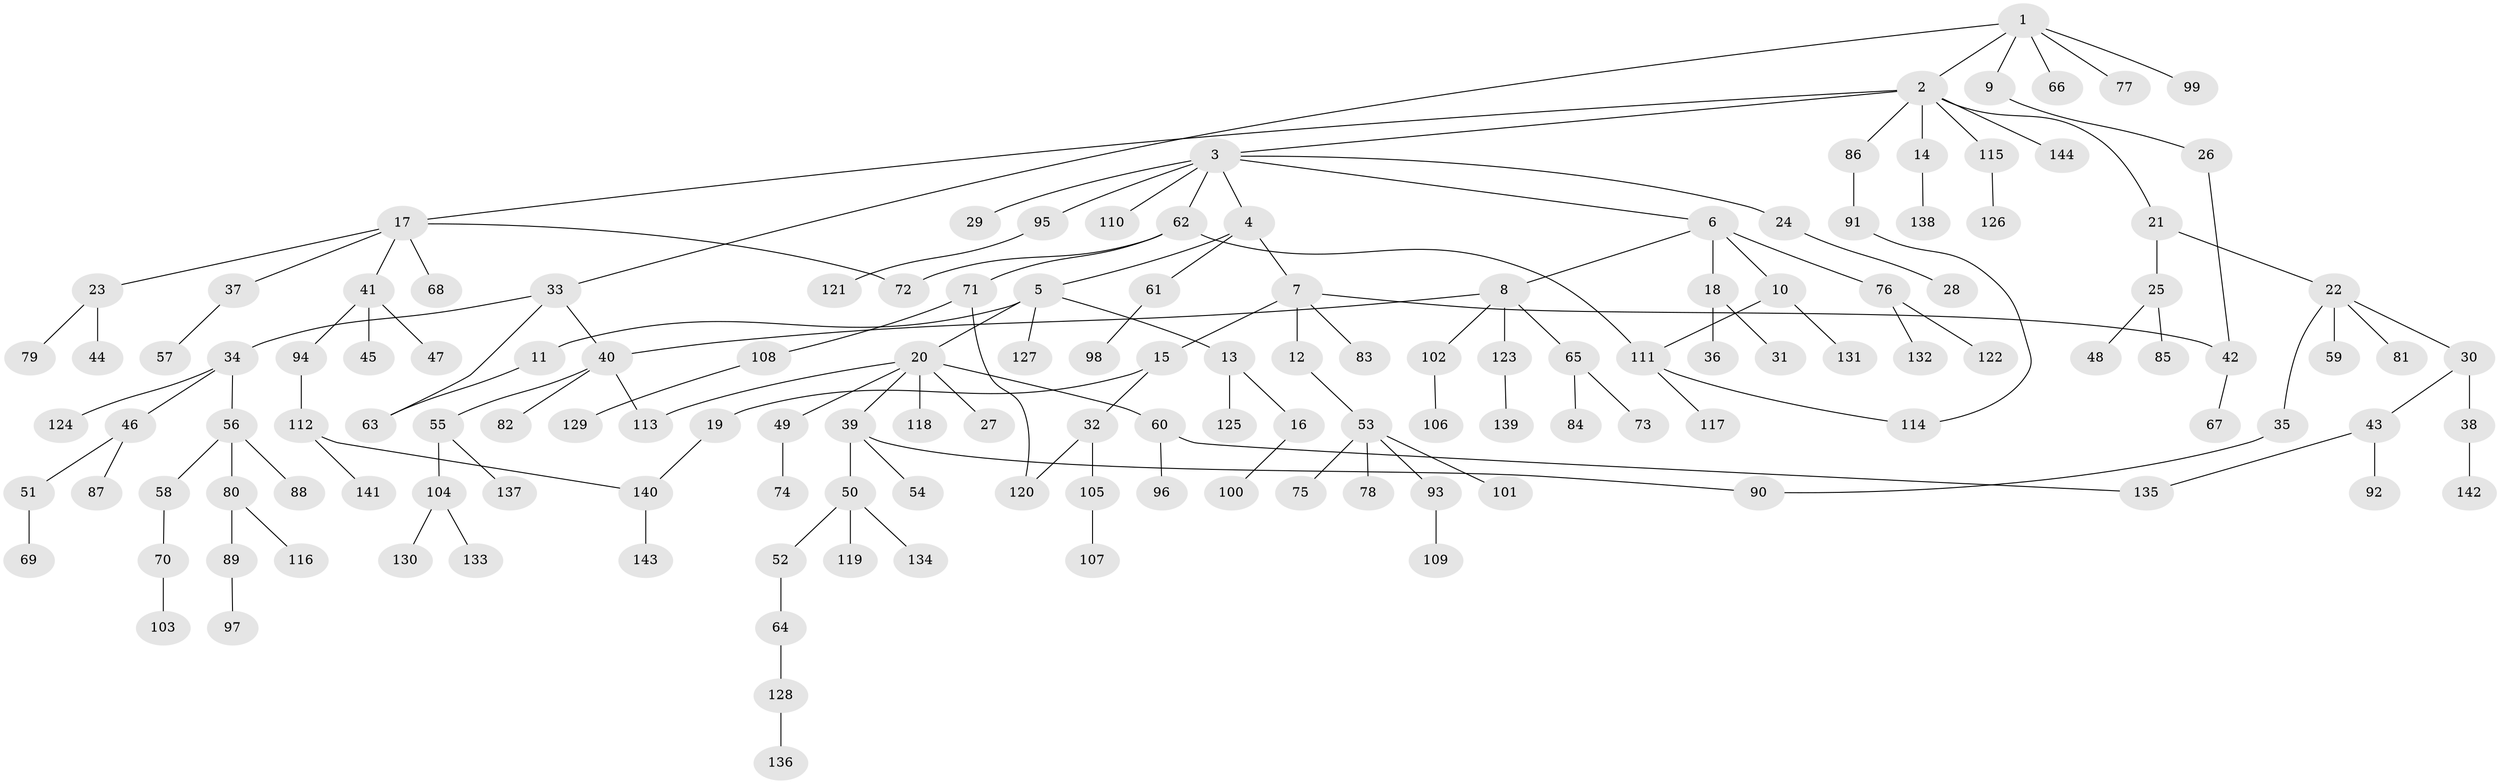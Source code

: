 // Generated by graph-tools (version 1.1) at 2025/13/03/09/25 04:13:30]
// undirected, 144 vertices, 154 edges
graph export_dot {
graph [start="1"]
  node [color=gray90,style=filled];
  1;
  2;
  3;
  4;
  5;
  6;
  7;
  8;
  9;
  10;
  11;
  12;
  13;
  14;
  15;
  16;
  17;
  18;
  19;
  20;
  21;
  22;
  23;
  24;
  25;
  26;
  27;
  28;
  29;
  30;
  31;
  32;
  33;
  34;
  35;
  36;
  37;
  38;
  39;
  40;
  41;
  42;
  43;
  44;
  45;
  46;
  47;
  48;
  49;
  50;
  51;
  52;
  53;
  54;
  55;
  56;
  57;
  58;
  59;
  60;
  61;
  62;
  63;
  64;
  65;
  66;
  67;
  68;
  69;
  70;
  71;
  72;
  73;
  74;
  75;
  76;
  77;
  78;
  79;
  80;
  81;
  82;
  83;
  84;
  85;
  86;
  87;
  88;
  89;
  90;
  91;
  92;
  93;
  94;
  95;
  96;
  97;
  98;
  99;
  100;
  101;
  102;
  103;
  104;
  105;
  106;
  107;
  108;
  109;
  110;
  111;
  112;
  113;
  114;
  115;
  116;
  117;
  118;
  119;
  120;
  121;
  122;
  123;
  124;
  125;
  126;
  127;
  128;
  129;
  130;
  131;
  132;
  133;
  134;
  135;
  136;
  137;
  138;
  139;
  140;
  141;
  142;
  143;
  144;
  1 -- 2;
  1 -- 9;
  1 -- 33;
  1 -- 66;
  1 -- 77;
  1 -- 99;
  2 -- 3;
  2 -- 14;
  2 -- 17;
  2 -- 21;
  2 -- 86;
  2 -- 115;
  2 -- 144;
  3 -- 4;
  3 -- 6;
  3 -- 24;
  3 -- 29;
  3 -- 62;
  3 -- 95;
  3 -- 110;
  4 -- 5;
  4 -- 7;
  4 -- 61;
  5 -- 11;
  5 -- 13;
  5 -- 20;
  5 -- 127;
  6 -- 8;
  6 -- 10;
  6 -- 18;
  6 -- 76;
  7 -- 12;
  7 -- 15;
  7 -- 83;
  7 -- 42;
  8 -- 65;
  8 -- 102;
  8 -- 123;
  8 -- 40;
  9 -- 26;
  10 -- 131;
  10 -- 111;
  11 -- 63;
  12 -- 53;
  13 -- 16;
  13 -- 125;
  14 -- 138;
  15 -- 19;
  15 -- 32;
  16 -- 100;
  17 -- 23;
  17 -- 37;
  17 -- 41;
  17 -- 68;
  17 -- 72;
  18 -- 31;
  18 -- 36;
  19 -- 140;
  20 -- 27;
  20 -- 39;
  20 -- 49;
  20 -- 60;
  20 -- 118;
  20 -- 113;
  21 -- 22;
  21 -- 25;
  22 -- 30;
  22 -- 35;
  22 -- 59;
  22 -- 81;
  23 -- 44;
  23 -- 79;
  24 -- 28;
  25 -- 48;
  25 -- 85;
  26 -- 42;
  30 -- 38;
  30 -- 43;
  32 -- 105;
  32 -- 120;
  33 -- 34;
  33 -- 40;
  33 -- 63;
  34 -- 46;
  34 -- 56;
  34 -- 124;
  35 -- 90;
  37 -- 57;
  38 -- 142;
  39 -- 50;
  39 -- 54;
  39 -- 90;
  40 -- 55;
  40 -- 82;
  40 -- 113;
  41 -- 45;
  41 -- 47;
  41 -- 94;
  42 -- 67;
  43 -- 92;
  43 -- 135;
  46 -- 51;
  46 -- 87;
  49 -- 74;
  50 -- 52;
  50 -- 119;
  50 -- 134;
  51 -- 69;
  52 -- 64;
  53 -- 75;
  53 -- 78;
  53 -- 93;
  53 -- 101;
  55 -- 104;
  55 -- 137;
  56 -- 58;
  56 -- 80;
  56 -- 88;
  58 -- 70;
  60 -- 96;
  60 -- 135;
  61 -- 98;
  62 -- 71;
  62 -- 72;
  62 -- 111;
  64 -- 128;
  65 -- 73;
  65 -- 84;
  70 -- 103;
  71 -- 108;
  71 -- 120;
  76 -- 122;
  76 -- 132;
  80 -- 89;
  80 -- 116;
  86 -- 91;
  89 -- 97;
  91 -- 114;
  93 -- 109;
  94 -- 112;
  95 -- 121;
  102 -- 106;
  104 -- 130;
  104 -- 133;
  105 -- 107;
  108 -- 129;
  111 -- 114;
  111 -- 117;
  112 -- 141;
  112 -- 140;
  115 -- 126;
  123 -- 139;
  128 -- 136;
  140 -- 143;
}
